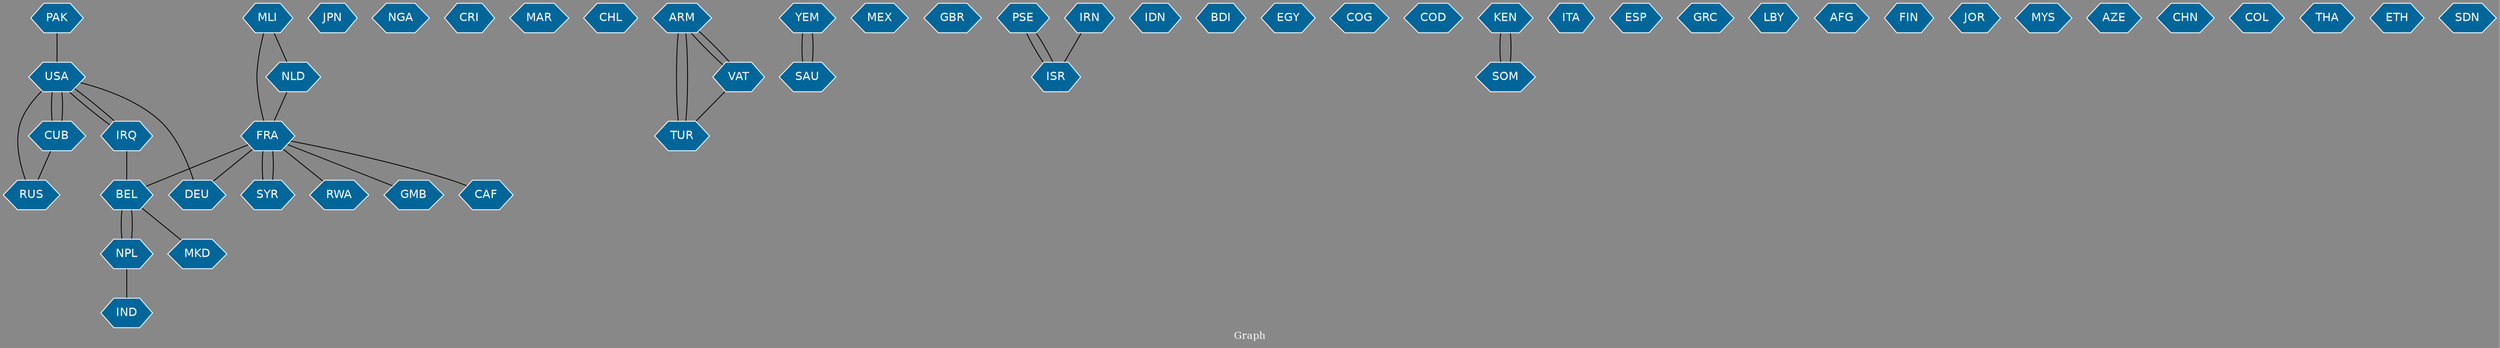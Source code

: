// Countries together in item graph
graph {
	graph [bgcolor="#888888" fontcolor=white fontsize=12 label="Graph" outputorder=edgesfirst overlap=prism]
	node [color=white fillcolor="#006699" fontcolor=white fontname=Helvetica shape=hexagon style=filled]
	edge [arrowhead=open color=black fontcolor=white fontname=Courier fontsize=12]
		USA [label=USA]
		JPN [label=JPN]
		NGA [label=NGA]
		CRI [label=CRI]
		NPL [label=NPL]
		RUS [label=RUS]
		FRA [label=FRA]
		MAR [label=MAR]
		CHL [label=CHL]
		IRQ [label=IRQ]
		BEL [label=BEL]
		MKD [label=MKD]
		ARM [label=ARM]
		TUR [label=TUR]
		CAF [label=CAF]
		VAT [label=VAT]
		MLI [label=MLI]
		NLD [label=NLD]
		YEM [label=YEM]
		MEX [label=MEX]
		GBR [label=GBR]
		PSE [label=PSE]
		IND [label=IND]
		SYR [label=SYR]
		IDN [label=IDN]
		BDI [label=BDI]
		ISR [label=ISR]
		DEU [label=DEU]
		EGY [label=EGY]
		COG [label=COG]
		COD [label=COD]
		KEN [label=KEN]
		ITA [label=ITA]
		ESP [label=ESP]
		GRC [label=GRC]
		IRN [label=IRN]
		LBY [label=LBY]
		AFG [label=AFG]
		RWA [label=RWA]
		FIN [label=FIN]
		JOR [label=JOR]
		CUB [label=CUB]
		SOM [label=SOM]
		MYS [label=MYS]
		AZE [label=AZE]
		PAK [label=PAK]
		GMB [label=GMB]
		CHN [label=CHN]
		COL [label=COL]
		SAU [label=SAU]
		THA [label=THA]
		ETH [label=ETH]
		SDN [label=SDN]
			CUB -- RUS [weight=1]
			NPL -- IND [weight=2]
			FRA -- BEL [weight=4]
			ISR -- PSE [weight=2]
			MLI -- FRA [weight=1]
			USA -- IRQ [weight=1]
			PAK -- USA [weight=1]
			SAU -- YEM [weight=1]
			IRQ -- BEL [weight=2]
			FRA -- GMB [weight=1]
			IRQ -- USA [weight=1]
			ARM -- TUR [weight=4]
			VAT -- ARM [weight=1]
			BEL -- MKD [weight=1]
			VAT -- TUR [weight=2]
			MLI -- NLD [weight=1]
			BEL -- NPL [weight=3]
			FRA -- SYR [weight=1]
			FRA -- CAF [weight=1]
			SOM -- KEN [weight=1]
			USA -- CUB [weight=1]
			SYR -- FRA [weight=3]
			IRN -- ISR [weight=3]
			PSE -- ISR [weight=1]
			CUB -- USA [weight=3]
			KEN -- SOM [weight=1]
			ARM -- VAT [weight=2]
			NLD -- FRA [weight=1]
			USA -- RUS [weight=1]
			FRA -- RWA [weight=1]
			FRA -- DEU [weight=1]
			NPL -- BEL [weight=4]
			USA -- DEU [weight=1]
			TUR -- ARM [weight=1]
			YEM -- SAU [weight=1]
}